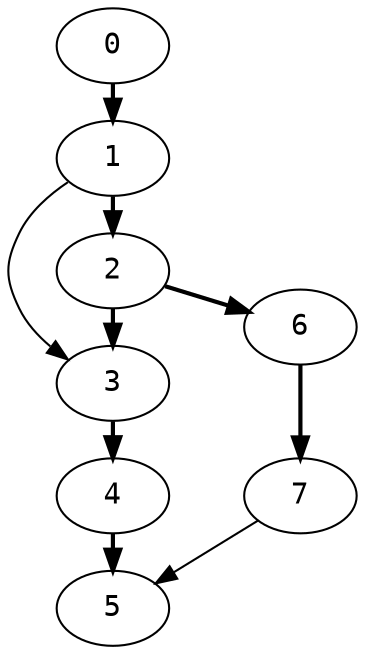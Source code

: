digraph G {
  graph [splines=true];
  
  node [fontname="Monospace"];

  L0 [label="0"];
  L1 [label="1"];
  L2 [label="2"];
  L3 [label="3"];
  L4 [label="4"];
  L5 [label="5"];
  L6 [label="6"];
  L7 [label="7"];

  rankdir=LR;
  {rank=same; L0 L1 L2 L3 L4 L5}
  {rank=same; L6 L7}

  L0 -> L1 [style=bold];
  L1 -> L2 [style=bold];
  L2 -> L3 [style=bold];
  L3 -> L4 [style=bold];
  L4 -> L5 [style=bold];

  L1 -> L3;
  L2 -> L6 [style=bold];
  L6 -> L7 [style=bold];
  L7 -> L5;
}
